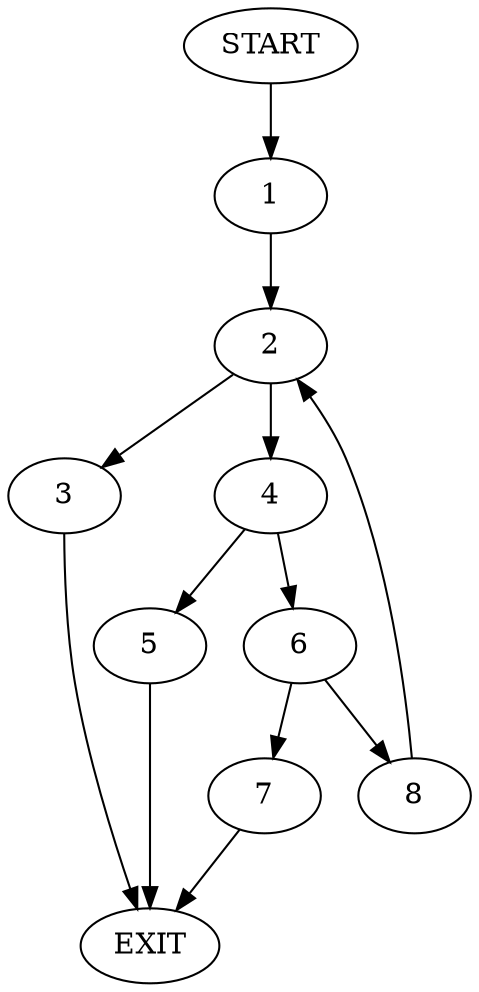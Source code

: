 digraph {
0 [label="START"]
9 [label="EXIT"]
0 -> 1
1 -> 2
2 -> 3
2 -> 4
3 -> 9
4 -> 5
4 -> 6
5 -> 9
6 -> 7
6 -> 8
8 -> 2
7 -> 9
}

